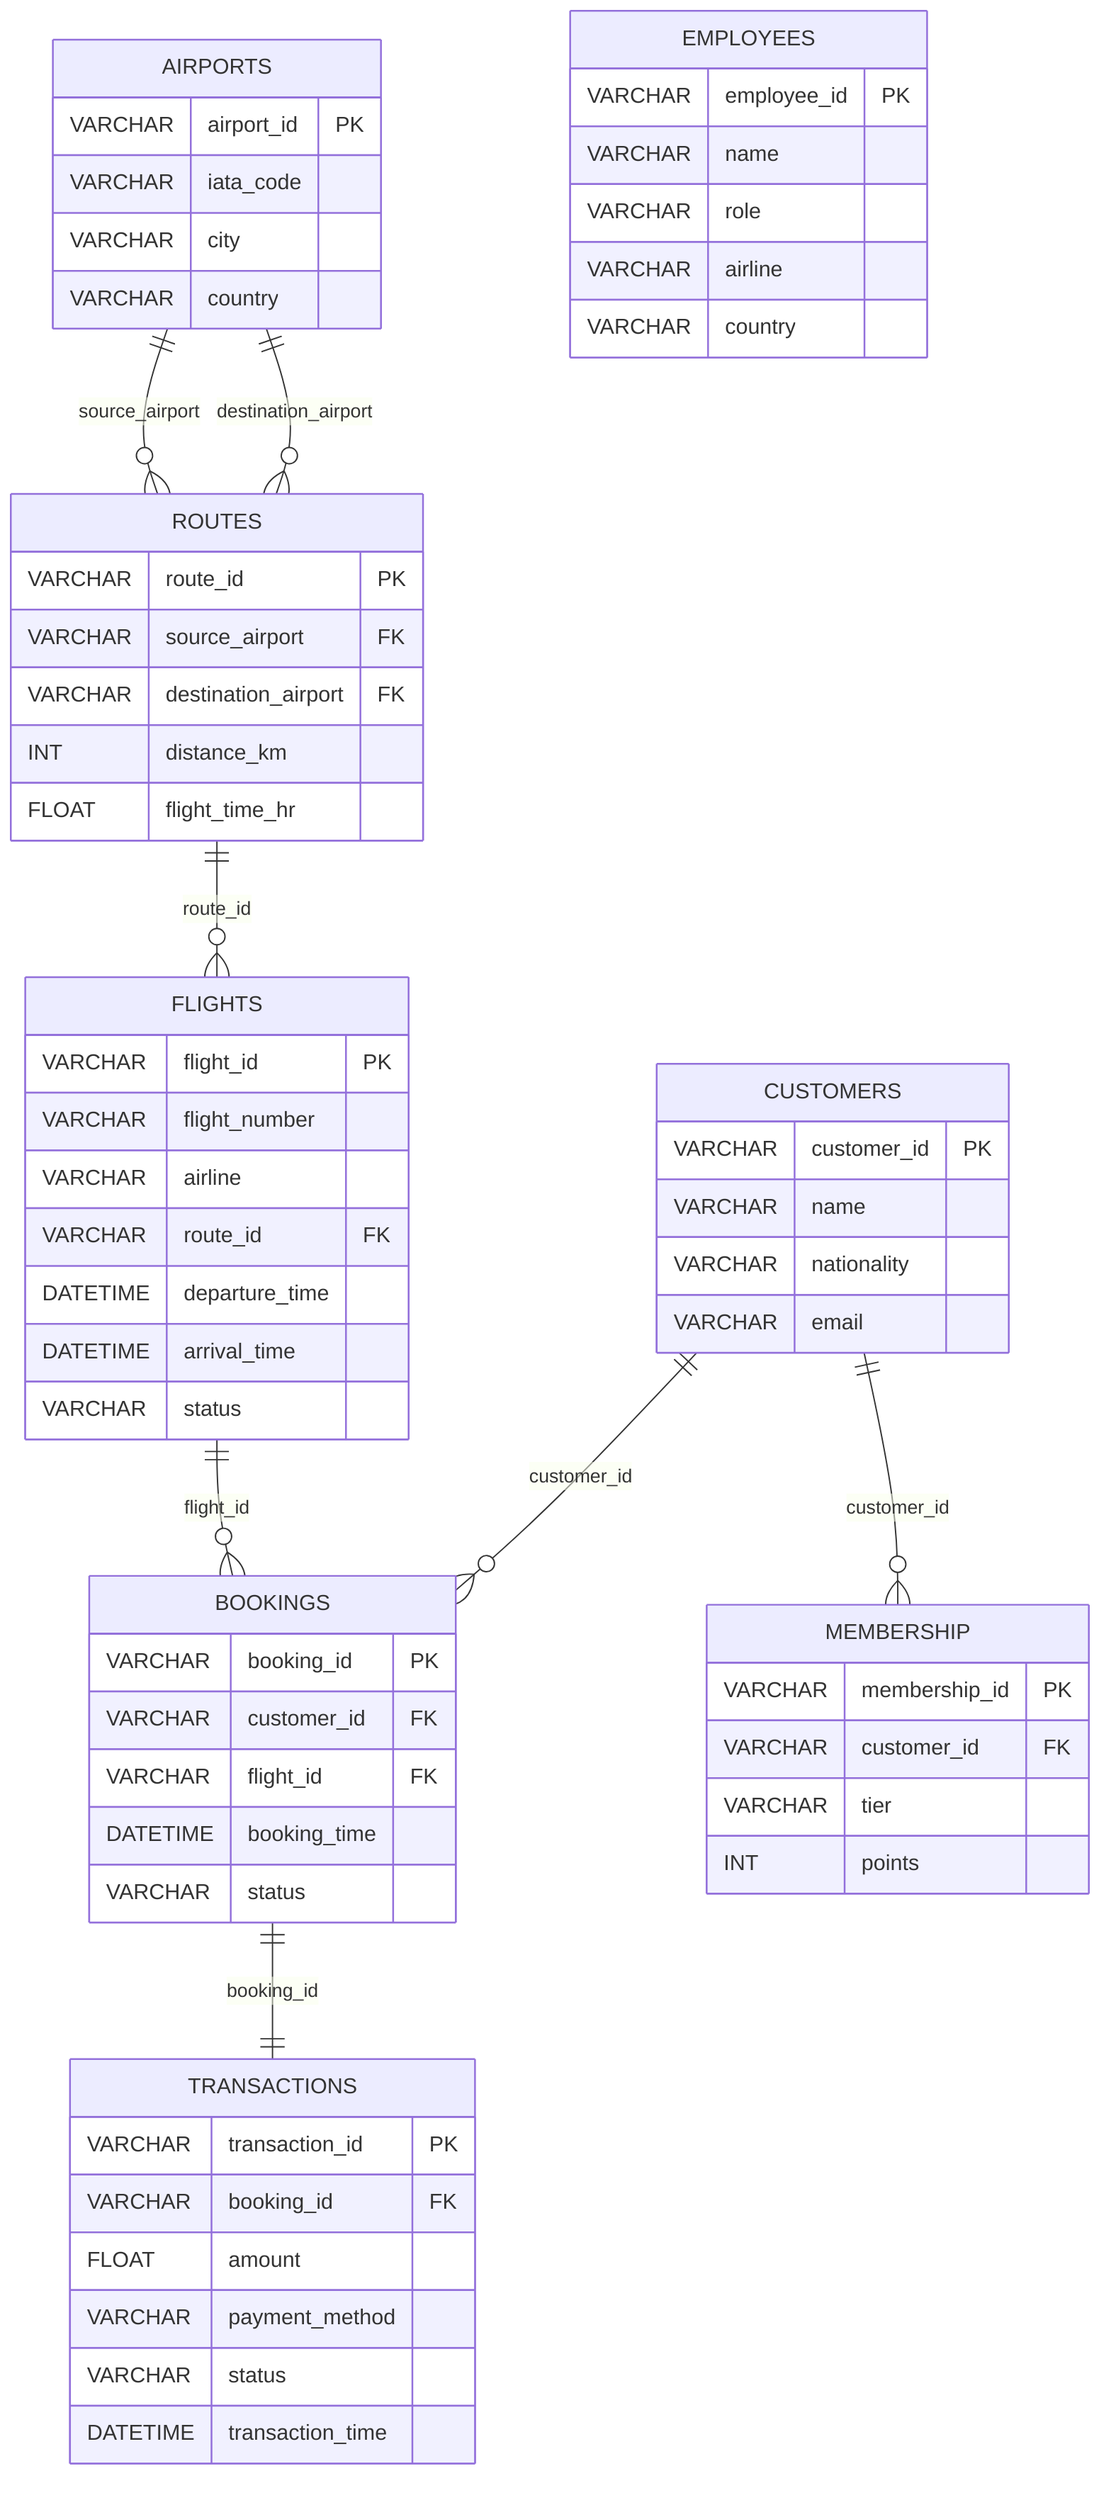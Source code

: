erDiagram
    AIRPORTS {
        VARCHAR airport_id PK
        VARCHAR iata_code
        VARCHAR city
        VARCHAR country
    }

    ROUTES {
        VARCHAR route_id PK
        VARCHAR source_airport FK
        VARCHAR destination_airport FK
        INT distance_km
        FLOAT flight_time_hr
    }

    FLIGHTS {
        VARCHAR flight_id PK
        VARCHAR flight_number
        VARCHAR airline
        VARCHAR route_id FK
        DATETIME departure_time
        DATETIME arrival_time
        VARCHAR status
    }

    CUSTOMERS {
        VARCHAR customer_id PK
        VARCHAR name
        VARCHAR nationality
        VARCHAR email
    }

    MEMBERSHIP {
        VARCHAR membership_id PK
        VARCHAR customer_id FK
        VARCHAR tier
        INT points
    }

    EMPLOYEES {
        VARCHAR employee_id PK
        VARCHAR name
        VARCHAR role
        VARCHAR airline
        VARCHAR country
    }

    BOOKINGS {
        VARCHAR booking_id PK
        VARCHAR customer_id FK
        VARCHAR flight_id FK
        DATETIME booking_time
        VARCHAR status
    }

    TRANSACTIONS {
        VARCHAR transaction_id PK
        VARCHAR booking_id FK
        FLOAT amount
        VARCHAR payment_method
        VARCHAR status
        DATETIME transaction_time
    }

    %% Relationships with cardinality
    AIRPORTS ||--o{ ROUTES : "source_airport"
    AIRPORTS ||--o{ ROUTES : "destination_airport"
    ROUTES ||--o{ FLIGHTS : "route_id"
    FLIGHTS ||--o{ BOOKINGS : "flight_id"
    CUSTOMERS ||--o{ BOOKINGS : "customer_id"
    CUSTOMERS ||--o{ MEMBERSHIP : "customer_id"
    BOOKINGS ||--|| TRANSACTIONS : "booking_id"